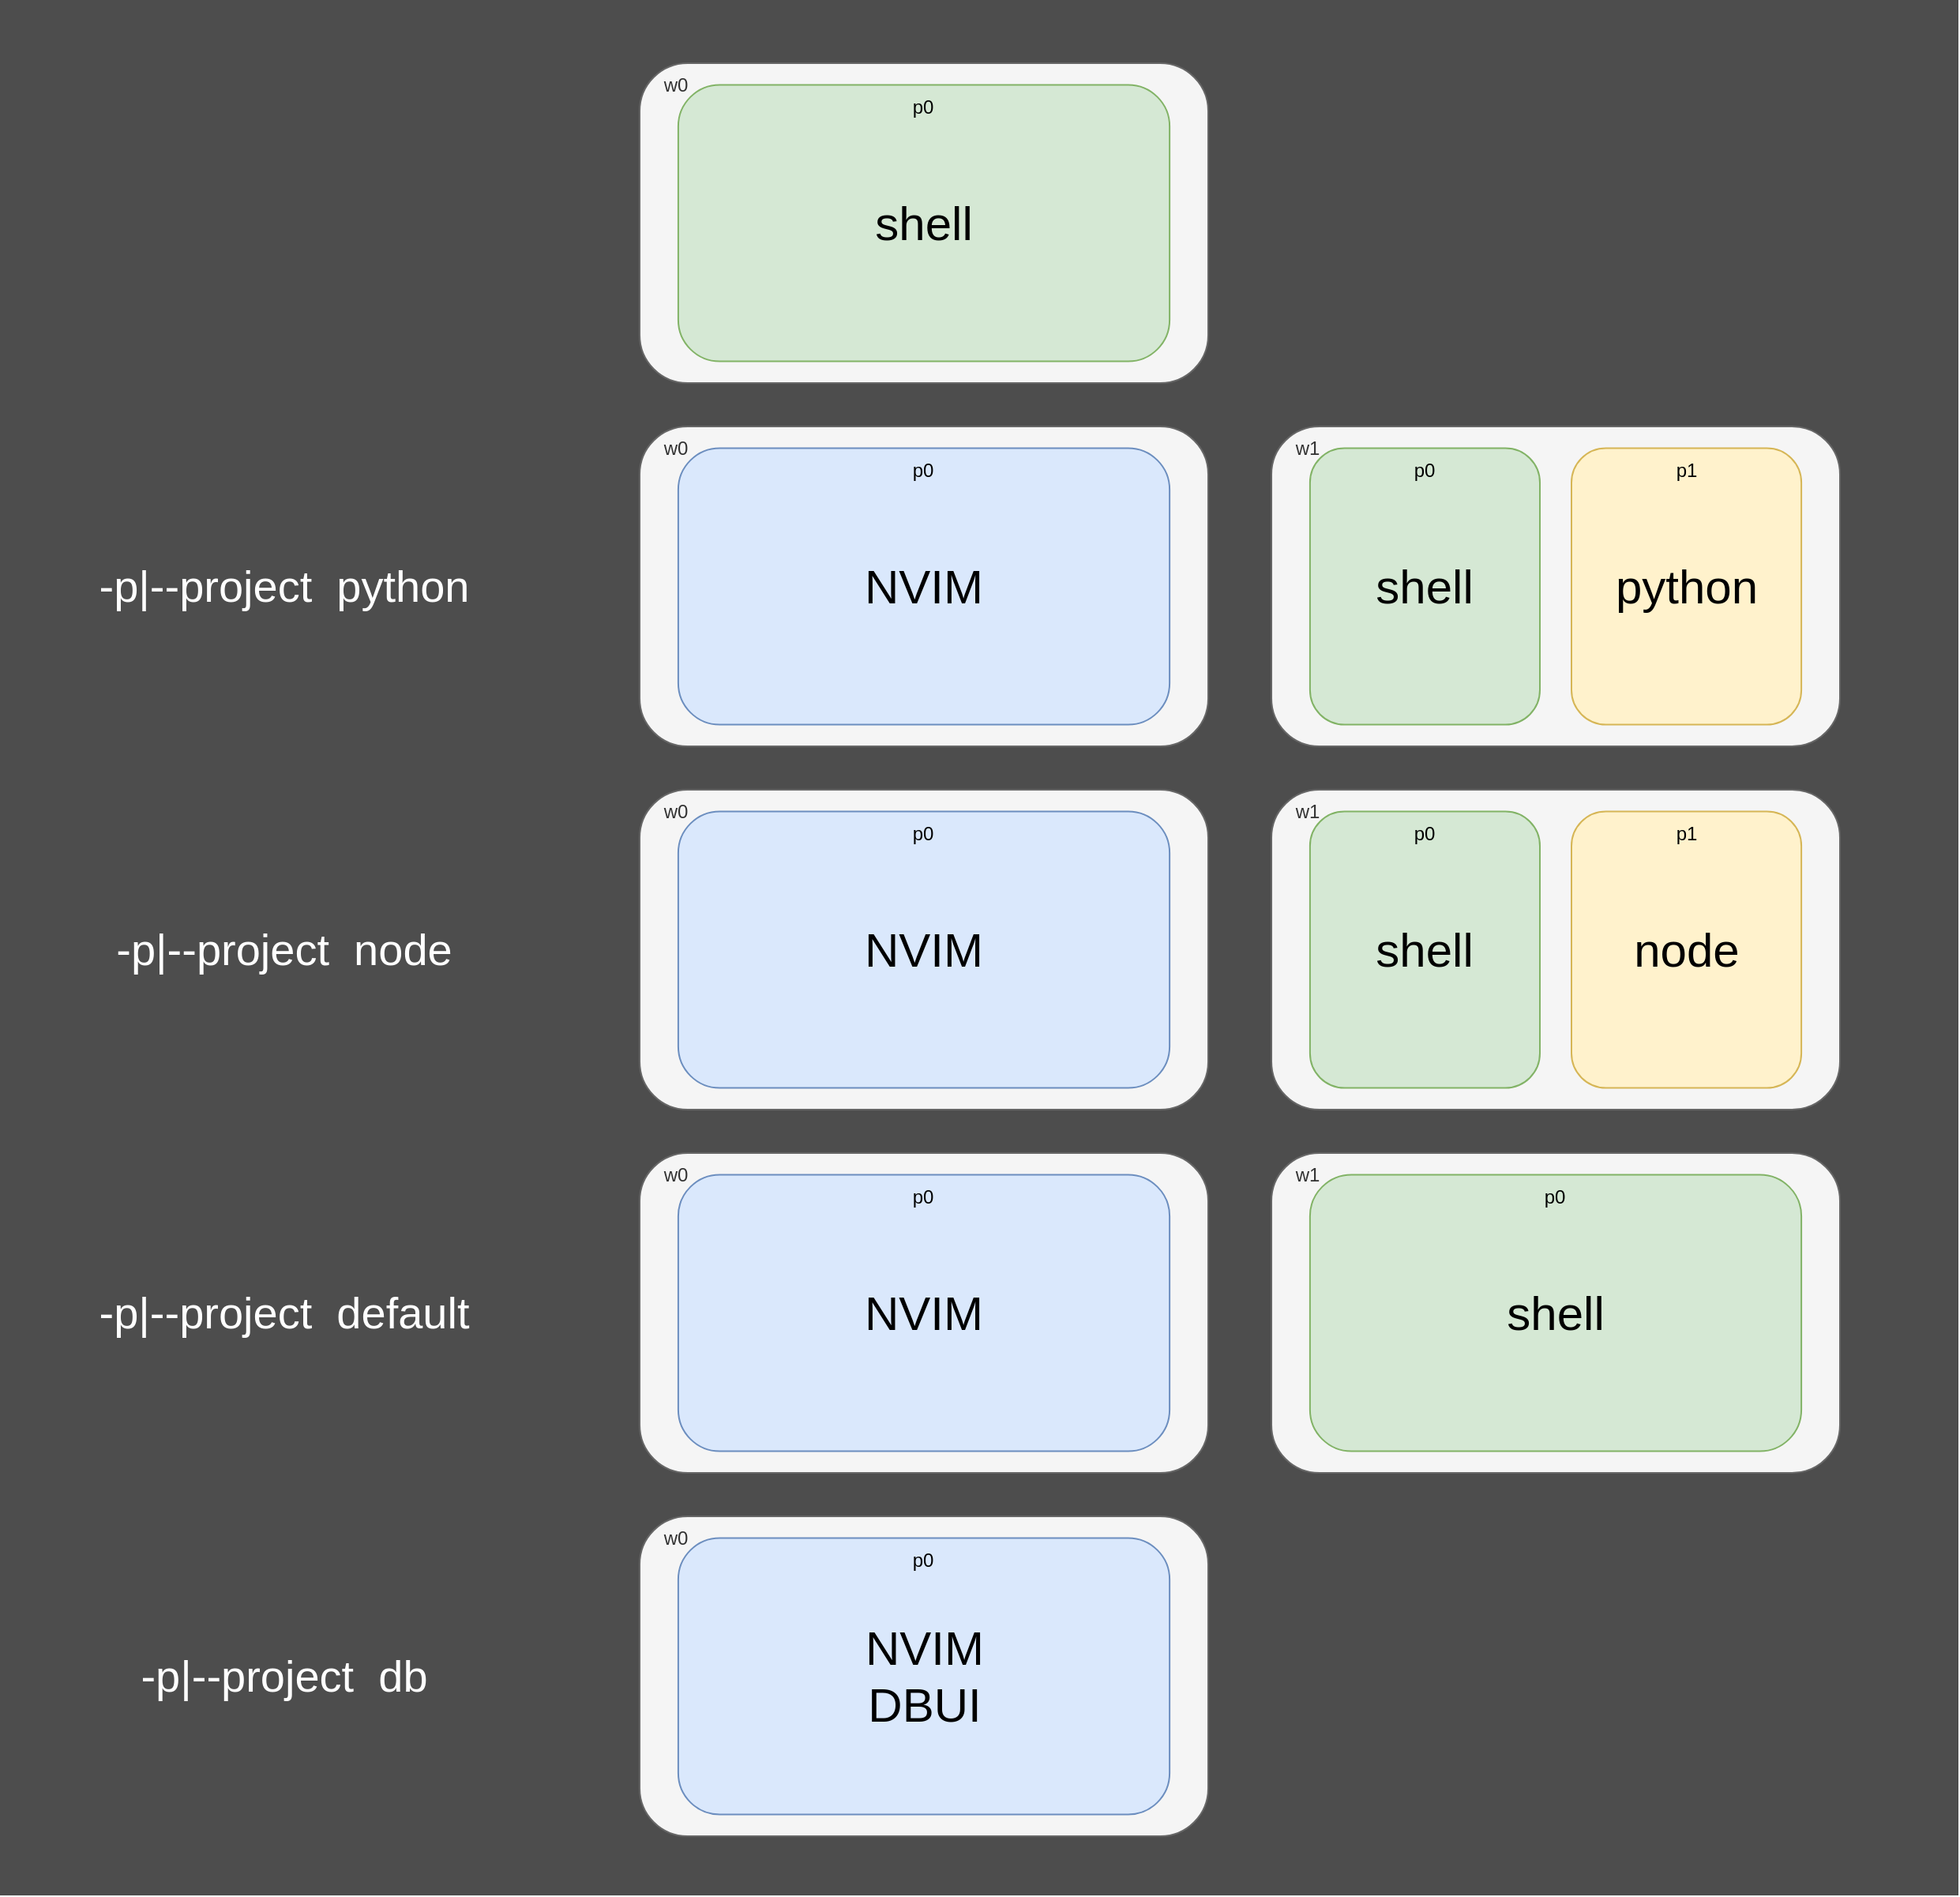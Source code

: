 <mxfile version="24.3.1" type="device">
  <diagram name="Page-1" id="6ceEOeoJthh9Rvky_Kg9">
    <mxGraphModel dx="2455" dy="2002" grid="1" gridSize="10" guides="1" tooltips="1" connect="1" arrows="1" fold="1" page="1" pageScale="1" pageWidth="850" pageHeight="1100" math="0" shadow="0">
      <root>
        <mxCell id="0" />
        <mxCell id="1" parent="0" />
        <mxCell id="A4o1duHgIYksQq9twiWh-35" value="" style="rounded=0;whiteSpace=wrap;html=1;strokeColor=none;fillColor=#4D4D4D;" parent="1" vertex="1">
          <mxGeometry x="-360" y="-120" width="1240" height="1200" as="geometry" />
        </mxCell>
        <mxCell id="A4o1duHgIYksQq9twiWh-2" value="&amp;nbsp; &amp;nbsp; w0" style="rounded=1;whiteSpace=wrap;html=1;verticalAlign=top;align=left;fillColor=#f5f5f5;fontColor=#333333;strokeColor=#666666;" parent="1" vertex="1">
          <mxGeometry x="45" y="150" width="360" height="202.5" as="geometry" />
        </mxCell>
        <mxCell id="A4o1duHgIYksQq9twiWh-3" value="p0" style="rounded=1;whiteSpace=wrap;html=1;verticalAlign=top;align=center;fillColor=#dae8fc;strokeColor=#6c8ebf;" parent="1" vertex="1">
          <mxGeometry x="69.45" y="163.75" width="311.11" height="175" as="geometry" />
        </mxCell>
        <mxCell id="A4o1duHgIYksQq9twiWh-4" value="NVIM" style="text;html=1;align=center;verticalAlign=middle;whiteSpace=wrap;rounded=0;fontSize=30;" parent="1" vertex="1">
          <mxGeometry x="195" y="236.25" width="60" height="30" as="geometry" />
        </mxCell>
        <mxCell id="A4o1duHgIYksQq9twiWh-5" value="&amp;nbsp; &amp;nbsp; w1" style="rounded=1;whiteSpace=wrap;html=1;verticalAlign=top;align=left;fillColor=#f5f5f5;fontColor=#333333;strokeColor=#666666;" parent="1" vertex="1">
          <mxGeometry x="445" y="150" width="360" height="202.5" as="geometry" />
        </mxCell>
        <mxCell id="A4o1duHgIYksQq9twiWh-6" value="p0" style="rounded=1;whiteSpace=wrap;html=1;verticalAlign=top;align=center;fillColor=#d5e8d4;strokeColor=#82b366;" parent="1" vertex="1">
          <mxGeometry x="469.45" y="163.75" width="145.55" height="175" as="geometry" />
        </mxCell>
        <mxCell id="A4o1duHgIYksQq9twiWh-7" value="shell" style="text;html=1;align=center;verticalAlign=middle;whiteSpace=wrap;rounded=0;fontSize=30;" parent="1" vertex="1">
          <mxGeometry x="512.23" y="236.25" width="60" height="30" as="geometry" />
        </mxCell>
        <mxCell id="A4o1duHgIYksQq9twiWh-8" value="p1" style="rounded=1;whiteSpace=wrap;html=1;verticalAlign=top;align=center;fillColor=#fff2cc;strokeColor=#d6b656;" parent="1" vertex="1">
          <mxGeometry x="635" y="163.75" width="145.55" height="175" as="geometry" />
        </mxCell>
        <mxCell id="A4o1duHgIYksQq9twiWh-9" value="python" style="text;html=1;align=center;verticalAlign=middle;whiteSpace=wrap;rounded=0;fontSize=30;" parent="1" vertex="1">
          <mxGeometry x="677.78" y="236.25" width="60" height="30" as="geometry" />
        </mxCell>
        <mxCell id="A4o1duHgIYksQq9twiWh-10" value="&amp;nbsp; &amp;nbsp; w0" style="rounded=1;whiteSpace=wrap;html=1;verticalAlign=top;align=left;fillColor=#f5f5f5;fontColor=#333333;strokeColor=#666666;" parent="1" vertex="1">
          <mxGeometry x="45" y="-80" width="360" height="202.5" as="geometry" />
        </mxCell>
        <mxCell id="A4o1duHgIYksQq9twiWh-11" value="p0" style="rounded=1;whiteSpace=wrap;html=1;verticalAlign=top;align=center;fillColor=#d5e8d4;strokeColor=#82b366;" parent="1" vertex="1">
          <mxGeometry x="69.45" y="-66.25" width="311.11" height="175" as="geometry" />
        </mxCell>
        <mxCell id="A4o1duHgIYksQq9twiWh-12" value="shell" style="text;html=1;align=center;verticalAlign=middle;whiteSpace=wrap;rounded=0;fontSize=30;" parent="1" vertex="1">
          <mxGeometry x="195" y="6.25" width="60" height="30" as="geometry" />
        </mxCell>
        <mxCell id="A4o1duHgIYksQq9twiWh-13" value="&amp;nbsp; &amp;nbsp; w0" style="rounded=1;whiteSpace=wrap;html=1;verticalAlign=top;align=left;fillColor=#f5f5f5;fontColor=#333333;strokeColor=#666666;" parent="1" vertex="1">
          <mxGeometry x="45" y="380" width="360" height="202.5" as="geometry" />
        </mxCell>
        <mxCell id="A4o1duHgIYksQq9twiWh-14" value="p0" style="rounded=1;whiteSpace=wrap;html=1;verticalAlign=top;align=center;fillColor=#dae8fc;strokeColor=#6c8ebf;" parent="1" vertex="1">
          <mxGeometry x="69.45" y="393.75" width="311.11" height="175" as="geometry" />
        </mxCell>
        <mxCell id="A4o1duHgIYksQq9twiWh-15" value="NVIM" style="text;html=1;align=center;verticalAlign=middle;whiteSpace=wrap;rounded=0;fontSize=30;" parent="1" vertex="1">
          <mxGeometry x="195" y="466.25" width="60" height="30" as="geometry" />
        </mxCell>
        <mxCell id="A4o1duHgIYksQq9twiWh-16" value="&amp;nbsp; &amp;nbsp; w1" style="rounded=1;whiteSpace=wrap;html=1;verticalAlign=top;align=left;fillColor=#f5f5f5;fontColor=#333333;strokeColor=#666666;" parent="1" vertex="1">
          <mxGeometry x="445" y="380" width="360" height="202.5" as="geometry" />
        </mxCell>
        <mxCell id="A4o1duHgIYksQq9twiWh-17" value="p0" style="rounded=1;whiteSpace=wrap;html=1;verticalAlign=top;align=center;fillColor=#d5e8d4;strokeColor=#82b366;" parent="1" vertex="1">
          <mxGeometry x="469.45" y="393.75" width="145.55" height="175" as="geometry" />
        </mxCell>
        <mxCell id="A4o1duHgIYksQq9twiWh-18" value="shell" style="text;html=1;align=center;verticalAlign=middle;whiteSpace=wrap;rounded=0;fontSize=30;" parent="1" vertex="1">
          <mxGeometry x="512.23" y="466.25" width="60" height="30" as="geometry" />
        </mxCell>
        <mxCell id="A4o1duHgIYksQq9twiWh-19" value="p1" style="rounded=1;whiteSpace=wrap;html=1;verticalAlign=top;align=center;fillColor=#fff2cc;strokeColor=#d6b656;" parent="1" vertex="1">
          <mxGeometry x="635" y="393.75" width="145.55" height="175" as="geometry" />
        </mxCell>
        <mxCell id="A4o1duHgIYksQq9twiWh-20" value="node" style="text;html=1;align=center;verticalAlign=middle;whiteSpace=wrap;rounded=0;fontSize=30;" parent="1" vertex="1">
          <mxGeometry x="677.78" y="466.25" width="60" height="30" as="geometry" />
        </mxCell>
        <mxCell id="A4o1duHgIYksQq9twiWh-21" value="&amp;nbsp; &amp;nbsp; w0" style="rounded=1;whiteSpace=wrap;html=1;verticalAlign=top;align=left;fillColor=#f5f5f5;fontColor=#333333;strokeColor=#666666;" parent="1" vertex="1">
          <mxGeometry x="45" y="610" width="360" height="202.5" as="geometry" />
        </mxCell>
        <mxCell id="A4o1duHgIYksQq9twiWh-22" value="p0" style="rounded=1;whiteSpace=wrap;html=1;verticalAlign=top;align=center;fillColor=#dae8fc;strokeColor=#6c8ebf;" parent="1" vertex="1">
          <mxGeometry x="69.45" y="623.75" width="311.11" height="175" as="geometry" />
        </mxCell>
        <mxCell id="A4o1duHgIYksQq9twiWh-23" value="NVIM" style="text;html=1;align=center;verticalAlign=middle;whiteSpace=wrap;rounded=0;fontSize=30;" parent="1" vertex="1">
          <mxGeometry x="195" y="696.25" width="60" height="30" as="geometry" />
        </mxCell>
        <mxCell id="A4o1duHgIYksQq9twiWh-24" value="&amp;nbsp; &amp;nbsp; w1" style="rounded=1;whiteSpace=wrap;html=1;verticalAlign=top;align=left;fillColor=#f5f5f5;fontColor=#333333;strokeColor=#666666;" parent="1" vertex="1">
          <mxGeometry x="445" y="610" width="360" height="202.5" as="geometry" />
        </mxCell>
        <mxCell id="A4o1duHgIYksQq9twiWh-29" value="p0" style="rounded=1;whiteSpace=wrap;html=1;verticalAlign=top;align=center;fillColor=#d5e8d4;strokeColor=#82b366;" parent="1" vertex="1">
          <mxGeometry x="469.44" y="623.75" width="311.11" height="175" as="geometry" />
        </mxCell>
        <mxCell id="A4o1duHgIYksQq9twiWh-30" value="shell" style="text;html=1;align=center;verticalAlign=middle;whiteSpace=wrap;rounded=0;fontSize=30;" parent="1" vertex="1">
          <mxGeometry x="595" y="696.25" width="60" height="30" as="geometry" />
        </mxCell>
        <mxCell id="A4o1duHgIYksQq9twiWh-32" value="-p|--project&amp;nbsp; python" style="text;html=1;align=center;verticalAlign=middle;whiteSpace=wrap;rounded=0;fontSize=28;fontColor=#FFFFFF;" parent="1" vertex="1">
          <mxGeometry x="-330" y="224.37" width="300" height="53.75" as="geometry" />
        </mxCell>
        <mxCell id="A4o1duHgIYksQq9twiWh-33" value="-p|--project&amp;nbsp; node" style="text;html=1;align=center;verticalAlign=middle;whiteSpace=wrap;rounded=0;fontSize=28;fontColor=#FFFFFF;" parent="1" vertex="1">
          <mxGeometry x="-330" y="454.37" width="300" height="53.75" as="geometry" />
        </mxCell>
        <mxCell id="A4o1duHgIYksQq9twiWh-34" value="-p|--project&amp;nbsp; default" style="text;html=1;align=center;verticalAlign=middle;whiteSpace=wrap;rounded=0;fontSize=28;fontColor=#FFFFFF;" parent="1" vertex="1">
          <mxGeometry x="-330" y="684.37" width="300" height="53.75" as="geometry" />
        </mxCell>
        <mxCell id="Cu0UfT1U3F-mkKs9NhDh-2" value="&amp;nbsp; &amp;nbsp; w0" style="rounded=1;whiteSpace=wrap;html=1;verticalAlign=top;align=left;fillColor=#f5f5f5;fontColor=#333333;strokeColor=#666666;" vertex="1" parent="1">
          <mxGeometry x="45" y="840" width="360" height="202.5" as="geometry" />
        </mxCell>
        <mxCell id="Cu0UfT1U3F-mkKs9NhDh-3" value="p0" style="rounded=1;whiteSpace=wrap;html=1;verticalAlign=top;align=center;fillColor=#dae8fc;strokeColor=#6c8ebf;" vertex="1" parent="1">
          <mxGeometry x="69.45" y="853.75" width="311.11" height="175" as="geometry" />
        </mxCell>
        <mxCell id="Cu0UfT1U3F-mkKs9NhDh-4" value="NVIM&lt;div&gt;DBUI&lt;/div&gt;" style="text;html=1;align=center;verticalAlign=middle;whiteSpace=wrap;rounded=0;fontSize=30;" vertex="1" parent="1">
          <mxGeometry x="157.5" y="908.13" width="135" height="66.25" as="geometry" />
        </mxCell>
        <mxCell id="Cu0UfT1U3F-mkKs9NhDh-5" value="-p|--project&amp;nbsp; db" style="text;html=1;align=center;verticalAlign=middle;whiteSpace=wrap;rounded=0;fontSize=28;fontColor=#FFFFFF;" vertex="1" parent="1">
          <mxGeometry x="-330" y="914.37" width="300" height="53.75" as="geometry" />
        </mxCell>
      </root>
    </mxGraphModel>
  </diagram>
</mxfile>
